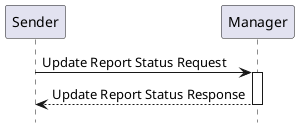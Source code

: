 @startuml

hide footbox

participant "Sender" as Sender
participant "Manager" as Manager

Sender->Manager: Update Report Status Request
activate Manager
Manager-->Sender: Update Report Status Response
deactivate Manager

@enduml